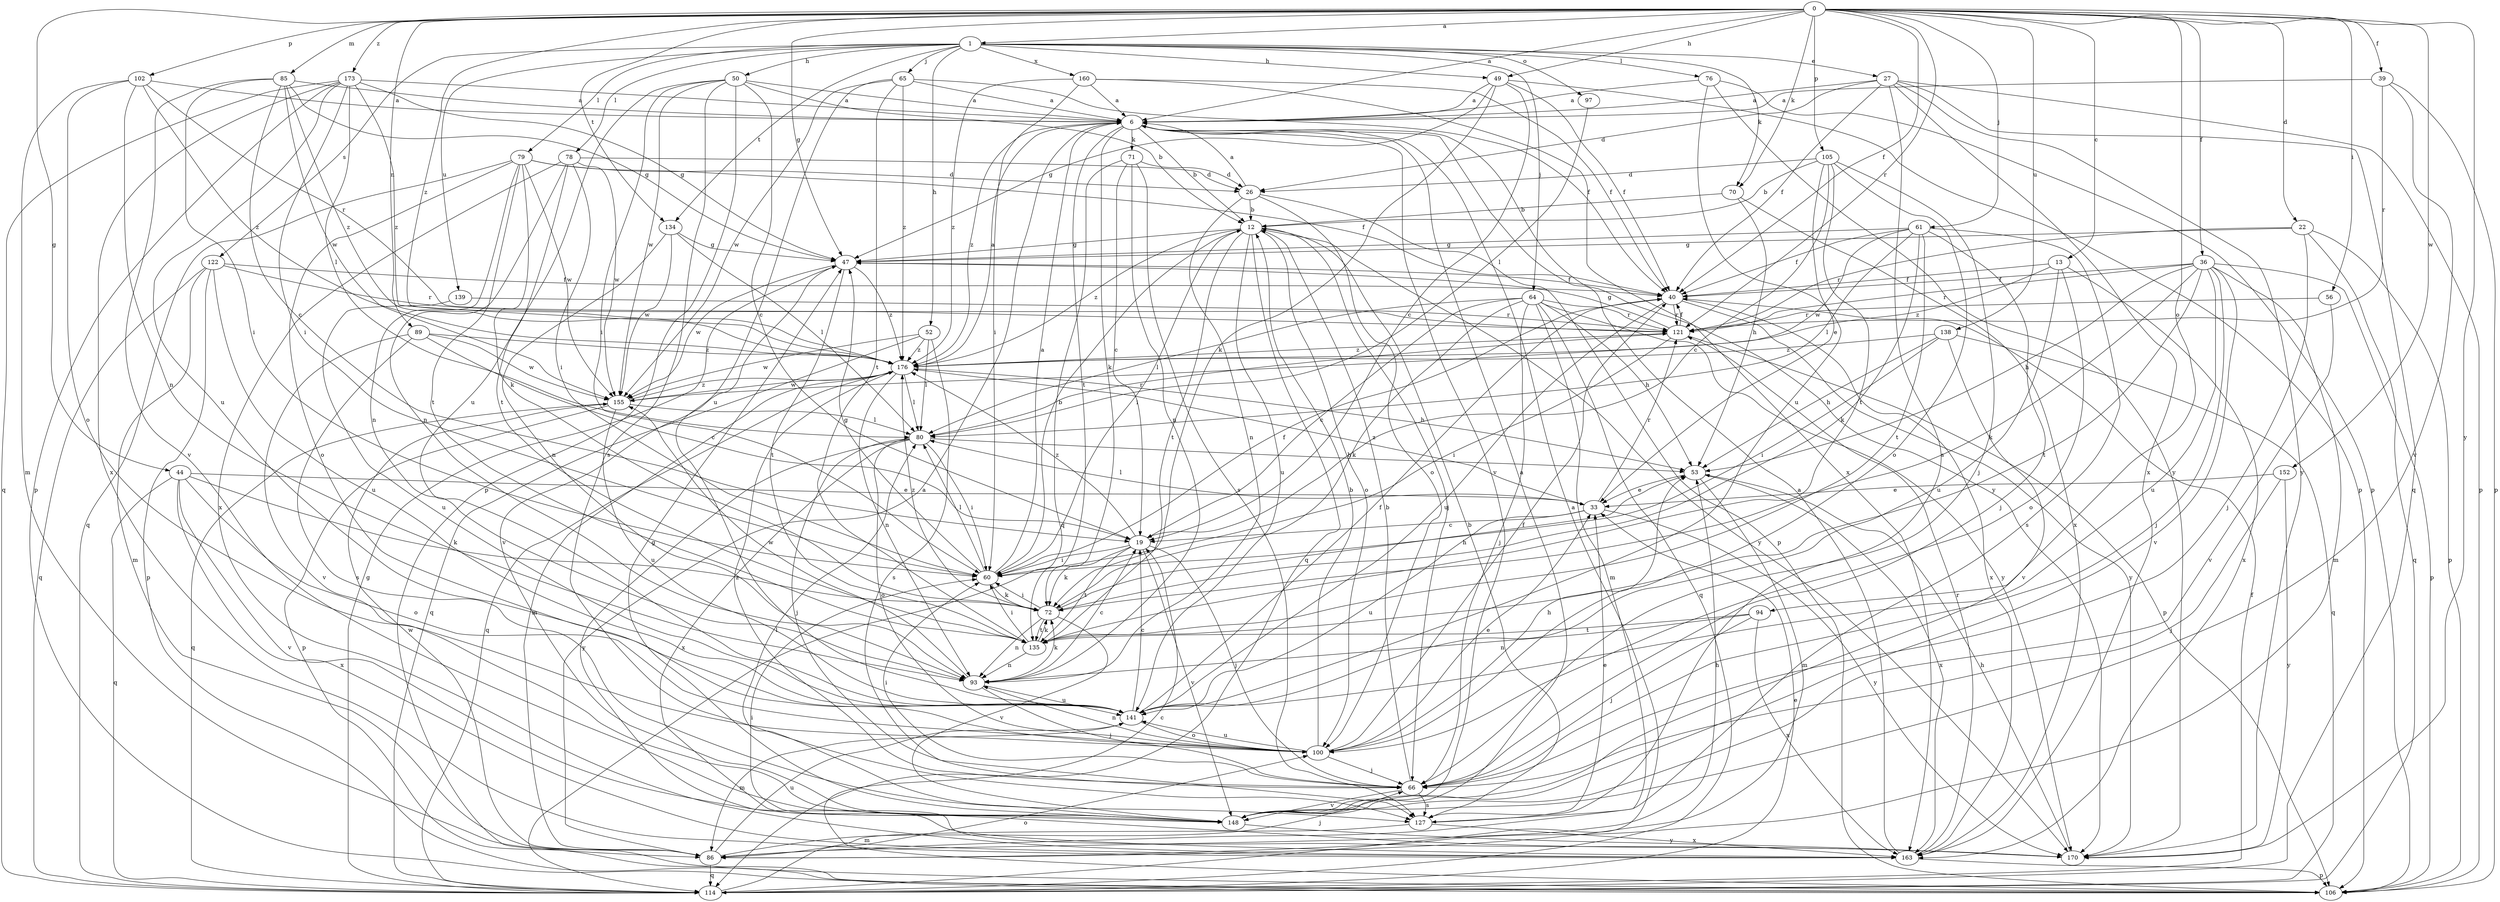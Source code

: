 strict digraph  {
0;
1;
6;
12;
13;
19;
22;
26;
27;
33;
36;
39;
40;
44;
47;
49;
50;
52;
53;
56;
60;
61;
64;
65;
66;
70;
71;
72;
76;
78;
79;
80;
85;
86;
89;
93;
94;
97;
100;
102;
105;
106;
114;
121;
122;
127;
134;
135;
138;
139;
141;
148;
152;
155;
160;
163;
170;
173;
176;
0 -> 1  [label=a];
0 -> 6  [label=a];
0 -> 13  [label=c];
0 -> 22  [label=d];
0 -> 36  [label=f];
0 -> 39  [label=f];
0 -> 40  [label=f];
0 -> 44  [label=g];
0 -> 47  [label=g];
0 -> 49  [label=h];
0 -> 56  [label=i];
0 -> 61  [label=j];
0 -> 70  [label=k];
0 -> 85  [label=m];
0 -> 89  [label=n];
0 -> 94  [label=o];
0 -> 102  [label=p];
0 -> 105  [label=p];
0 -> 121  [label=r];
0 -> 134  [label=t];
0 -> 138  [label=u];
0 -> 152  [label=w];
0 -> 170  [label=y];
0 -> 173  [label=z];
0 -> 176  [label=z];
1 -> 27  [label=e];
1 -> 49  [label=h];
1 -> 50  [label=h];
1 -> 52  [label=h];
1 -> 64  [label=j];
1 -> 65  [label=j];
1 -> 70  [label=k];
1 -> 76  [label=l];
1 -> 78  [label=l];
1 -> 79  [label=l];
1 -> 97  [label=o];
1 -> 122  [label=s];
1 -> 134  [label=t];
1 -> 139  [label=u];
1 -> 160  [label=x];
6 -> 12  [label=b];
6 -> 71  [label=k];
6 -> 72  [label=k];
6 -> 135  [label=t];
6 -> 148  [label=v];
6 -> 170  [label=y];
6 -> 176  [label=z];
12 -> 47  [label=g];
12 -> 60  [label=i];
12 -> 66  [label=j];
12 -> 100  [label=o];
12 -> 114  [label=q];
12 -> 135  [label=t];
12 -> 141  [label=u];
12 -> 170  [label=y];
12 -> 176  [label=z];
13 -> 40  [label=f];
13 -> 100  [label=o];
13 -> 141  [label=u];
13 -> 163  [label=x];
13 -> 176  [label=z];
19 -> 60  [label=i];
19 -> 66  [label=j];
19 -> 72  [label=k];
19 -> 135  [label=t];
19 -> 148  [label=v];
19 -> 176  [label=z];
22 -> 47  [label=g];
22 -> 66  [label=j];
22 -> 106  [label=p];
22 -> 114  [label=q];
22 -> 121  [label=r];
26 -> 6  [label=a];
26 -> 12  [label=b];
26 -> 93  [label=n];
26 -> 100  [label=o];
26 -> 106  [label=p];
27 -> 6  [label=a];
27 -> 26  [label=d];
27 -> 40  [label=f];
27 -> 106  [label=p];
27 -> 114  [label=q];
27 -> 127  [label=s];
27 -> 163  [label=x];
27 -> 170  [label=y];
33 -> 19  [label=c];
33 -> 80  [label=l];
33 -> 121  [label=r];
33 -> 141  [label=u];
33 -> 170  [label=y];
33 -> 176  [label=z];
36 -> 40  [label=f];
36 -> 53  [label=h];
36 -> 66  [label=j];
36 -> 72  [label=k];
36 -> 86  [label=m];
36 -> 106  [label=p];
36 -> 121  [label=r];
36 -> 135  [label=t];
36 -> 141  [label=u];
36 -> 148  [label=v];
39 -> 6  [label=a];
39 -> 106  [label=p];
39 -> 121  [label=r];
39 -> 148  [label=v];
40 -> 121  [label=r];
40 -> 141  [label=u];
40 -> 163  [label=x];
40 -> 170  [label=y];
44 -> 33  [label=e];
44 -> 72  [label=k];
44 -> 100  [label=o];
44 -> 114  [label=q];
44 -> 148  [label=v];
44 -> 163  [label=x];
47 -> 40  [label=f];
47 -> 135  [label=t];
47 -> 148  [label=v];
47 -> 155  [label=w];
47 -> 176  [label=z];
49 -> 6  [label=a];
49 -> 19  [label=c];
49 -> 40  [label=f];
49 -> 47  [label=g];
49 -> 72  [label=k];
49 -> 106  [label=p];
50 -> 6  [label=a];
50 -> 12  [label=b];
50 -> 19  [label=c];
50 -> 60  [label=i];
50 -> 106  [label=p];
50 -> 127  [label=s];
50 -> 141  [label=u];
50 -> 155  [label=w];
52 -> 80  [label=l];
52 -> 114  [label=q];
52 -> 127  [label=s];
52 -> 155  [label=w];
52 -> 176  [label=z];
53 -> 33  [label=e];
53 -> 86  [label=m];
53 -> 163  [label=x];
56 -> 121  [label=r];
56 -> 148  [label=v];
60 -> 6  [label=a];
60 -> 12  [label=b];
60 -> 40  [label=f];
60 -> 47  [label=g];
60 -> 72  [label=k];
60 -> 80  [label=l];
61 -> 40  [label=f];
61 -> 47  [label=g];
61 -> 66  [label=j];
61 -> 72  [label=k];
61 -> 80  [label=l];
61 -> 127  [label=s];
61 -> 135  [label=t];
61 -> 155  [label=w];
64 -> 19  [label=c];
64 -> 53  [label=h];
64 -> 66  [label=j];
64 -> 72  [label=k];
64 -> 80  [label=l];
64 -> 86  [label=m];
64 -> 114  [label=q];
64 -> 121  [label=r];
64 -> 170  [label=y];
65 -> 6  [label=a];
65 -> 40  [label=f];
65 -> 135  [label=t];
65 -> 141  [label=u];
65 -> 155  [label=w];
65 -> 176  [label=z];
66 -> 12  [label=b];
66 -> 60  [label=i];
66 -> 127  [label=s];
66 -> 148  [label=v];
66 -> 176  [label=z];
70 -> 12  [label=b];
70 -> 53  [label=h];
70 -> 163  [label=x];
71 -> 19  [label=c];
71 -> 26  [label=d];
71 -> 93  [label=n];
71 -> 114  [label=q];
71 -> 127  [label=s];
72 -> 53  [label=h];
72 -> 60  [label=i];
72 -> 93  [label=n];
72 -> 135  [label=t];
72 -> 148  [label=v];
72 -> 176  [label=z];
76 -> 6  [label=a];
76 -> 106  [label=p];
76 -> 141  [label=u];
76 -> 170  [label=y];
78 -> 26  [label=d];
78 -> 60  [label=i];
78 -> 93  [label=n];
78 -> 135  [label=t];
78 -> 155  [label=w];
78 -> 163  [label=x];
79 -> 26  [label=d];
79 -> 40  [label=f];
79 -> 72  [label=k];
79 -> 93  [label=n];
79 -> 100  [label=o];
79 -> 114  [label=q];
79 -> 135  [label=t];
79 -> 155  [label=w];
80 -> 53  [label=h];
80 -> 60  [label=i];
80 -> 66  [label=j];
80 -> 100  [label=o];
80 -> 121  [label=r];
80 -> 163  [label=x];
80 -> 170  [label=y];
85 -> 6  [label=a];
85 -> 19  [label=c];
85 -> 47  [label=g];
85 -> 60  [label=i];
85 -> 148  [label=v];
85 -> 155  [label=w];
85 -> 176  [label=z];
86 -> 6  [label=a];
86 -> 53  [label=h];
86 -> 66  [label=j];
86 -> 114  [label=q];
86 -> 141  [label=u];
86 -> 155  [label=w];
89 -> 19  [label=c];
89 -> 127  [label=s];
89 -> 148  [label=v];
89 -> 155  [label=w];
89 -> 176  [label=z];
93 -> 19  [label=c];
93 -> 66  [label=j];
93 -> 72  [label=k];
93 -> 141  [label=u];
93 -> 155  [label=w];
94 -> 66  [label=j];
94 -> 93  [label=n];
94 -> 135  [label=t];
94 -> 163  [label=x];
97 -> 80  [label=l];
100 -> 12  [label=b];
100 -> 33  [label=e];
100 -> 40  [label=f];
100 -> 53  [label=h];
100 -> 66  [label=j];
100 -> 93  [label=n];
100 -> 141  [label=u];
102 -> 6  [label=a];
102 -> 86  [label=m];
102 -> 93  [label=n];
102 -> 100  [label=o];
102 -> 121  [label=r];
102 -> 176  [label=z];
105 -> 12  [label=b];
105 -> 19  [label=c];
105 -> 26  [label=d];
105 -> 33  [label=e];
105 -> 66  [label=j];
105 -> 100  [label=o];
105 -> 135  [label=t];
106 -> 19  [label=c];
114 -> 6  [label=a];
114 -> 33  [label=e];
114 -> 40  [label=f];
114 -> 47  [label=g];
114 -> 100  [label=o];
121 -> 40  [label=f];
121 -> 47  [label=g];
121 -> 60  [label=i];
121 -> 106  [label=p];
121 -> 176  [label=z];
122 -> 40  [label=f];
122 -> 86  [label=m];
122 -> 106  [label=p];
122 -> 114  [label=q];
122 -> 121  [label=r];
122 -> 141  [label=u];
127 -> 12  [label=b];
127 -> 33  [label=e];
127 -> 86  [label=m];
127 -> 163  [label=x];
134 -> 47  [label=g];
134 -> 80  [label=l];
134 -> 93  [label=n];
134 -> 155  [label=w];
135 -> 60  [label=i];
135 -> 72  [label=k];
135 -> 93  [label=n];
138 -> 53  [label=h];
138 -> 60  [label=i];
138 -> 114  [label=q];
138 -> 148  [label=v];
138 -> 176  [label=z];
139 -> 121  [label=r];
139 -> 141  [label=u];
141 -> 19  [label=c];
141 -> 40  [label=f];
141 -> 86  [label=m];
141 -> 100  [label=o];
148 -> 6  [label=a];
148 -> 47  [label=g];
148 -> 80  [label=l];
148 -> 170  [label=y];
152 -> 33  [label=e];
152 -> 66  [label=j];
152 -> 170  [label=y];
155 -> 80  [label=l];
155 -> 106  [label=p];
155 -> 114  [label=q];
155 -> 141  [label=u];
155 -> 176  [label=z];
160 -> 6  [label=a];
160 -> 40  [label=f];
160 -> 60  [label=i];
160 -> 163  [label=x];
160 -> 176  [label=z];
163 -> 6  [label=a];
163 -> 106  [label=p];
163 -> 121  [label=r];
170 -> 53  [label=h];
170 -> 60  [label=i];
173 -> 6  [label=a];
173 -> 47  [label=g];
173 -> 60  [label=i];
173 -> 80  [label=l];
173 -> 106  [label=p];
173 -> 114  [label=q];
173 -> 141  [label=u];
173 -> 163  [label=x];
173 -> 176  [label=z];
176 -> 6  [label=a];
176 -> 53  [label=h];
176 -> 80  [label=l];
176 -> 86  [label=m];
176 -> 93  [label=n];
176 -> 114  [label=q];
176 -> 155  [label=w];
}
